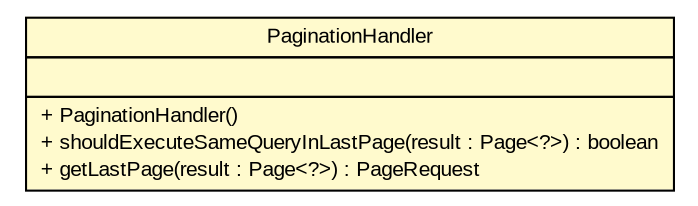 #!/usr/local/bin/dot
#
# Class diagram 
# Generated by UMLGraph version R5_6 (http://www.umlgraph.org/)
#

digraph G {
	edge [fontname="arial",fontsize=10,labelfontname="arial",labelfontsize=10];
	node [fontname="arial",fontsize=10,shape=plaintext];
	nodesep=0.25;
	ranksep=0.5;
	// br.gov.to.sefaz.business.service.handler.PaginationHandler
	c9524 [label=<<table title="br.gov.to.sefaz.business.service.handler.PaginationHandler" border="0" cellborder="1" cellspacing="0" cellpadding="2" port="p" bgcolor="lemonChiffon" href="./PaginationHandler.html">
		<tr><td><table border="0" cellspacing="0" cellpadding="1">
<tr><td align="center" balign="center"> PaginationHandler </td></tr>
		</table></td></tr>
		<tr><td><table border="0" cellspacing="0" cellpadding="1">
<tr><td align="left" balign="left">  </td></tr>
		</table></td></tr>
		<tr><td><table border="0" cellspacing="0" cellpadding="1">
<tr><td align="left" balign="left"> + PaginationHandler() </td></tr>
<tr><td align="left" balign="left"> + shouldExecuteSameQueryInLastPage(result : Page&lt;?&gt;) : boolean </td></tr>
<tr><td align="left" balign="left"> + getLastPage(result : Page&lt;?&gt;) : PageRequest </td></tr>
		</table></td></tr>
		</table>>, URL="./PaginationHandler.html", fontname="arial", fontcolor="black", fontsize=10.0];
}

